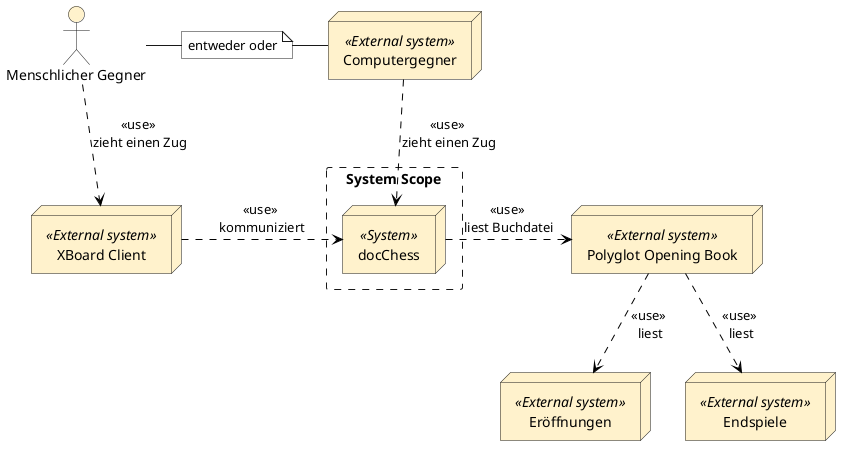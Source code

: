 @startuml DocChess system context
'left to right direction

:Menschlicher Gegner: as s #fff2cc
rectangle "System Scope" as SystemScope #line.dashed{
    node "docChess" << System >> as d #fff2cc
}
node "XBoard Client" << External system >> as x #fff2cc
node "Computergegner" << External system >> as c #fff2cc
node "Polyglot Opening Book" << External system >> as p #fff2cc
node "Eröffnungen" << External system >> as e #fff2cc
node "Endspiele" << External system >> as end #fff2cc

note "entweder oder" as n #ffffff

s --> x  #black;line.dashed;:<<use>> \nzieht einen Zug
x -> d  #black;line.dashed;:<<use>> \nkommuniziert
c --> d  #black;line.dashed;:<<use>> \nzieht einen Zug
d -> p  #black;line.dashed;:<<use>> \nliest Buchdatei
p --> e #black;line.dashed;:<<use>> \nliest
p --> end #black;line.dashed;:<<use>> \nliest
s - n
n - c

@enduml